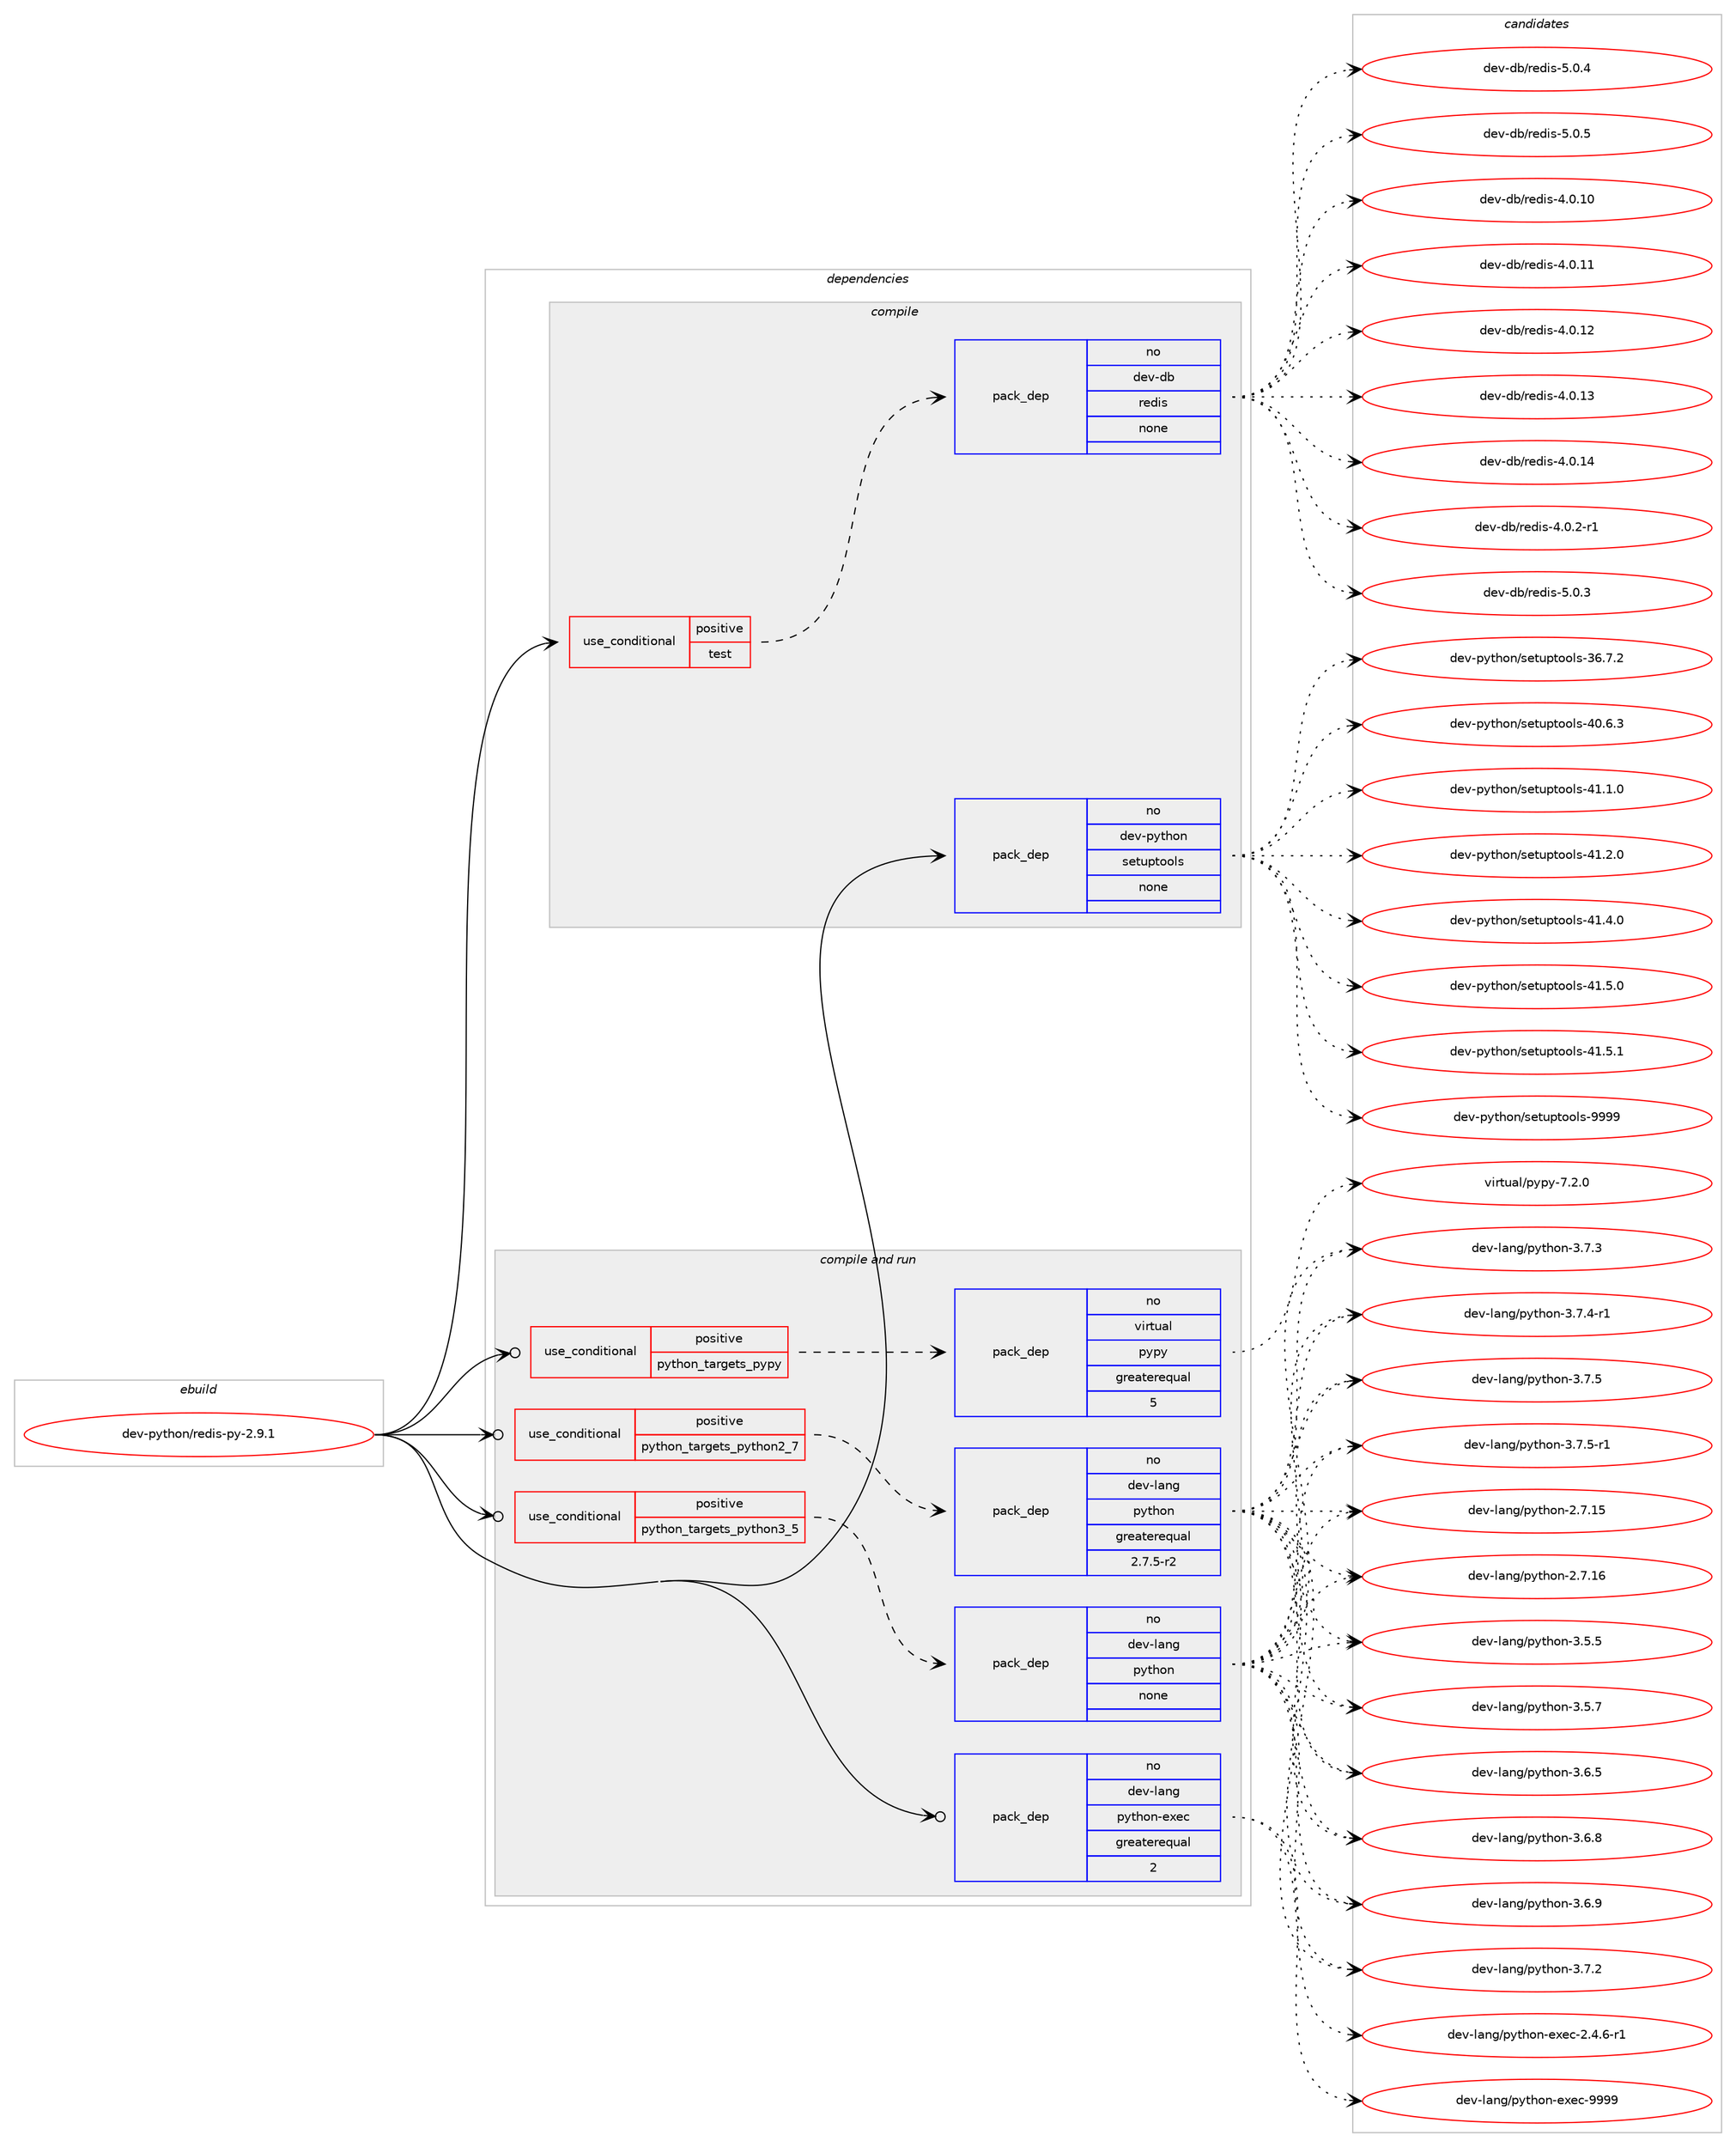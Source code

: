 digraph prolog {

# *************
# Graph options
# *************

newrank=true;
concentrate=true;
compound=true;
graph [rankdir=LR,fontname=Helvetica,fontsize=10,ranksep=1.5];#, ranksep=2.5, nodesep=0.2];
edge  [arrowhead=vee];
node  [fontname=Helvetica,fontsize=10];

# **********
# The ebuild
# **********

subgraph cluster_leftcol {
color=gray;
rank=same;
label=<<i>ebuild</i>>;
id [label="dev-python/redis-py-2.9.1", color=red, width=4, href="../dev-python/redis-py-2.9.1.svg"];
}

# ****************
# The dependencies
# ****************

subgraph cluster_midcol {
color=gray;
label=<<i>dependencies</i>>;
subgraph cluster_compile {
fillcolor="#eeeeee";
style=filled;
label=<<i>compile</i>>;
subgraph cond148478 {
dependency634714 [label=<<TABLE BORDER="0" CELLBORDER="1" CELLSPACING="0" CELLPADDING="4"><TR><TD ROWSPAN="3" CELLPADDING="10">use_conditional</TD></TR><TR><TD>positive</TD></TR><TR><TD>test</TD></TR></TABLE>>, shape=none, color=red];
subgraph pack474357 {
dependency634715 [label=<<TABLE BORDER="0" CELLBORDER="1" CELLSPACING="0" CELLPADDING="4" WIDTH="220"><TR><TD ROWSPAN="6" CELLPADDING="30">pack_dep</TD></TR><TR><TD WIDTH="110">no</TD></TR><TR><TD>dev-db</TD></TR><TR><TD>redis</TD></TR><TR><TD>none</TD></TR><TR><TD></TD></TR></TABLE>>, shape=none, color=blue];
}
dependency634714:e -> dependency634715:w [weight=20,style="dashed",arrowhead="vee"];
}
id:e -> dependency634714:w [weight=20,style="solid",arrowhead="vee"];
subgraph pack474358 {
dependency634716 [label=<<TABLE BORDER="0" CELLBORDER="1" CELLSPACING="0" CELLPADDING="4" WIDTH="220"><TR><TD ROWSPAN="6" CELLPADDING="30">pack_dep</TD></TR><TR><TD WIDTH="110">no</TD></TR><TR><TD>dev-python</TD></TR><TR><TD>setuptools</TD></TR><TR><TD>none</TD></TR><TR><TD></TD></TR></TABLE>>, shape=none, color=blue];
}
id:e -> dependency634716:w [weight=20,style="solid",arrowhead="vee"];
}
subgraph cluster_compileandrun {
fillcolor="#eeeeee";
style=filled;
label=<<i>compile and run</i>>;
subgraph cond148479 {
dependency634717 [label=<<TABLE BORDER="0" CELLBORDER="1" CELLSPACING="0" CELLPADDING="4"><TR><TD ROWSPAN="3" CELLPADDING="10">use_conditional</TD></TR><TR><TD>positive</TD></TR><TR><TD>python_targets_pypy</TD></TR></TABLE>>, shape=none, color=red];
subgraph pack474359 {
dependency634718 [label=<<TABLE BORDER="0" CELLBORDER="1" CELLSPACING="0" CELLPADDING="4" WIDTH="220"><TR><TD ROWSPAN="6" CELLPADDING="30">pack_dep</TD></TR><TR><TD WIDTH="110">no</TD></TR><TR><TD>virtual</TD></TR><TR><TD>pypy</TD></TR><TR><TD>greaterequal</TD></TR><TR><TD>5</TD></TR></TABLE>>, shape=none, color=blue];
}
dependency634717:e -> dependency634718:w [weight=20,style="dashed",arrowhead="vee"];
}
id:e -> dependency634717:w [weight=20,style="solid",arrowhead="odotvee"];
subgraph cond148480 {
dependency634719 [label=<<TABLE BORDER="0" CELLBORDER="1" CELLSPACING="0" CELLPADDING="4"><TR><TD ROWSPAN="3" CELLPADDING="10">use_conditional</TD></TR><TR><TD>positive</TD></TR><TR><TD>python_targets_python2_7</TD></TR></TABLE>>, shape=none, color=red];
subgraph pack474360 {
dependency634720 [label=<<TABLE BORDER="0" CELLBORDER="1" CELLSPACING="0" CELLPADDING="4" WIDTH="220"><TR><TD ROWSPAN="6" CELLPADDING="30">pack_dep</TD></TR><TR><TD WIDTH="110">no</TD></TR><TR><TD>dev-lang</TD></TR><TR><TD>python</TD></TR><TR><TD>greaterequal</TD></TR><TR><TD>2.7.5-r2</TD></TR></TABLE>>, shape=none, color=blue];
}
dependency634719:e -> dependency634720:w [weight=20,style="dashed",arrowhead="vee"];
}
id:e -> dependency634719:w [weight=20,style="solid",arrowhead="odotvee"];
subgraph cond148481 {
dependency634721 [label=<<TABLE BORDER="0" CELLBORDER="1" CELLSPACING="0" CELLPADDING="4"><TR><TD ROWSPAN="3" CELLPADDING="10">use_conditional</TD></TR><TR><TD>positive</TD></TR><TR><TD>python_targets_python3_5</TD></TR></TABLE>>, shape=none, color=red];
subgraph pack474361 {
dependency634722 [label=<<TABLE BORDER="0" CELLBORDER="1" CELLSPACING="0" CELLPADDING="4" WIDTH="220"><TR><TD ROWSPAN="6" CELLPADDING="30">pack_dep</TD></TR><TR><TD WIDTH="110">no</TD></TR><TR><TD>dev-lang</TD></TR><TR><TD>python</TD></TR><TR><TD>none</TD></TR><TR><TD></TD></TR></TABLE>>, shape=none, color=blue];
}
dependency634721:e -> dependency634722:w [weight=20,style="dashed",arrowhead="vee"];
}
id:e -> dependency634721:w [weight=20,style="solid",arrowhead="odotvee"];
subgraph pack474362 {
dependency634723 [label=<<TABLE BORDER="0" CELLBORDER="1" CELLSPACING="0" CELLPADDING="4" WIDTH="220"><TR><TD ROWSPAN="6" CELLPADDING="30">pack_dep</TD></TR><TR><TD WIDTH="110">no</TD></TR><TR><TD>dev-lang</TD></TR><TR><TD>python-exec</TD></TR><TR><TD>greaterequal</TD></TR><TR><TD>2</TD></TR></TABLE>>, shape=none, color=blue];
}
id:e -> dependency634723:w [weight=20,style="solid",arrowhead="odotvee"];
}
subgraph cluster_run {
fillcolor="#eeeeee";
style=filled;
label=<<i>run</i>>;
}
}

# **************
# The candidates
# **************

subgraph cluster_choices {
rank=same;
color=gray;
label=<<i>candidates</i>>;

subgraph choice474357 {
color=black;
nodesep=1;
choice10010111845100984711410110010511545524648464948 [label="dev-db/redis-4.0.10", color=red, width=4,href="../dev-db/redis-4.0.10.svg"];
choice10010111845100984711410110010511545524648464949 [label="dev-db/redis-4.0.11", color=red, width=4,href="../dev-db/redis-4.0.11.svg"];
choice10010111845100984711410110010511545524648464950 [label="dev-db/redis-4.0.12", color=red, width=4,href="../dev-db/redis-4.0.12.svg"];
choice10010111845100984711410110010511545524648464951 [label="dev-db/redis-4.0.13", color=red, width=4,href="../dev-db/redis-4.0.13.svg"];
choice10010111845100984711410110010511545524648464952 [label="dev-db/redis-4.0.14", color=red, width=4,href="../dev-db/redis-4.0.14.svg"];
choice1001011184510098471141011001051154552464846504511449 [label="dev-db/redis-4.0.2-r1", color=red, width=4,href="../dev-db/redis-4.0.2-r1.svg"];
choice100101118451009847114101100105115455346484651 [label="dev-db/redis-5.0.3", color=red, width=4,href="../dev-db/redis-5.0.3.svg"];
choice100101118451009847114101100105115455346484652 [label="dev-db/redis-5.0.4", color=red, width=4,href="../dev-db/redis-5.0.4.svg"];
choice100101118451009847114101100105115455346484653 [label="dev-db/redis-5.0.5", color=red, width=4,href="../dev-db/redis-5.0.5.svg"];
dependency634715:e -> choice10010111845100984711410110010511545524648464948:w [style=dotted,weight="100"];
dependency634715:e -> choice10010111845100984711410110010511545524648464949:w [style=dotted,weight="100"];
dependency634715:e -> choice10010111845100984711410110010511545524648464950:w [style=dotted,weight="100"];
dependency634715:e -> choice10010111845100984711410110010511545524648464951:w [style=dotted,weight="100"];
dependency634715:e -> choice10010111845100984711410110010511545524648464952:w [style=dotted,weight="100"];
dependency634715:e -> choice1001011184510098471141011001051154552464846504511449:w [style=dotted,weight="100"];
dependency634715:e -> choice100101118451009847114101100105115455346484651:w [style=dotted,weight="100"];
dependency634715:e -> choice100101118451009847114101100105115455346484652:w [style=dotted,weight="100"];
dependency634715:e -> choice100101118451009847114101100105115455346484653:w [style=dotted,weight="100"];
}
subgraph choice474358 {
color=black;
nodesep=1;
choice100101118451121211161041111104711510111611711211611111110811545515446554650 [label="dev-python/setuptools-36.7.2", color=red, width=4,href="../dev-python/setuptools-36.7.2.svg"];
choice100101118451121211161041111104711510111611711211611111110811545524846544651 [label="dev-python/setuptools-40.6.3", color=red, width=4,href="../dev-python/setuptools-40.6.3.svg"];
choice100101118451121211161041111104711510111611711211611111110811545524946494648 [label="dev-python/setuptools-41.1.0", color=red, width=4,href="../dev-python/setuptools-41.1.0.svg"];
choice100101118451121211161041111104711510111611711211611111110811545524946504648 [label="dev-python/setuptools-41.2.0", color=red, width=4,href="../dev-python/setuptools-41.2.0.svg"];
choice100101118451121211161041111104711510111611711211611111110811545524946524648 [label="dev-python/setuptools-41.4.0", color=red, width=4,href="../dev-python/setuptools-41.4.0.svg"];
choice100101118451121211161041111104711510111611711211611111110811545524946534648 [label="dev-python/setuptools-41.5.0", color=red, width=4,href="../dev-python/setuptools-41.5.0.svg"];
choice100101118451121211161041111104711510111611711211611111110811545524946534649 [label="dev-python/setuptools-41.5.1", color=red, width=4,href="../dev-python/setuptools-41.5.1.svg"];
choice10010111845112121116104111110471151011161171121161111111081154557575757 [label="dev-python/setuptools-9999", color=red, width=4,href="../dev-python/setuptools-9999.svg"];
dependency634716:e -> choice100101118451121211161041111104711510111611711211611111110811545515446554650:w [style=dotted,weight="100"];
dependency634716:e -> choice100101118451121211161041111104711510111611711211611111110811545524846544651:w [style=dotted,weight="100"];
dependency634716:e -> choice100101118451121211161041111104711510111611711211611111110811545524946494648:w [style=dotted,weight="100"];
dependency634716:e -> choice100101118451121211161041111104711510111611711211611111110811545524946504648:w [style=dotted,weight="100"];
dependency634716:e -> choice100101118451121211161041111104711510111611711211611111110811545524946524648:w [style=dotted,weight="100"];
dependency634716:e -> choice100101118451121211161041111104711510111611711211611111110811545524946534648:w [style=dotted,weight="100"];
dependency634716:e -> choice100101118451121211161041111104711510111611711211611111110811545524946534649:w [style=dotted,weight="100"];
dependency634716:e -> choice10010111845112121116104111110471151011161171121161111111081154557575757:w [style=dotted,weight="100"];
}
subgraph choice474359 {
color=black;
nodesep=1;
choice1181051141161179710847112121112121455546504648 [label="virtual/pypy-7.2.0", color=red, width=4,href="../virtual/pypy-7.2.0.svg"];
dependency634718:e -> choice1181051141161179710847112121112121455546504648:w [style=dotted,weight="100"];
}
subgraph choice474360 {
color=black;
nodesep=1;
choice10010111845108971101034711212111610411111045504655464953 [label="dev-lang/python-2.7.15", color=red, width=4,href="../dev-lang/python-2.7.15.svg"];
choice10010111845108971101034711212111610411111045504655464954 [label="dev-lang/python-2.7.16", color=red, width=4,href="../dev-lang/python-2.7.16.svg"];
choice100101118451089711010347112121116104111110455146534653 [label="dev-lang/python-3.5.5", color=red, width=4,href="../dev-lang/python-3.5.5.svg"];
choice100101118451089711010347112121116104111110455146534655 [label="dev-lang/python-3.5.7", color=red, width=4,href="../dev-lang/python-3.5.7.svg"];
choice100101118451089711010347112121116104111110455146544653 [label="dev-lang/python-3.6.5", color=red, width=4,href="../dev-lang/python-3.6.5.svg"];
choice100101118451089711010347112121116104111110455146544656 [label="dev-lang/python-3.6.8", color=red, width=4,href="../dev-lang/python-3.6.8.svg"];
choice100101118451089711010347112121116104111110455146544657 [label="dev-lang/python-3.6.9", color=red, width=4,href="../dev-lang/python-3.6.9.svg"];
choice100101118451089711010347112121116104111110455146554650 [label="dev-lang/python-3.7.2", color=red, width=4,href="../dev-lang/python-3.7.2.svg"];
choice100101118451089711010347112121116104111110455146554651 [label="dev-lang/python-3.7.3", color=red, width=4,href="../dev-lang/python-3.7.3.svg"];
choice1001011184510897110103471121211161041111104551465546524511449 [label="dev-lang/python-3.7.4-r1", color=red, width=4,href="../dev-lang/python-3.7.4-r1.svg"];
choice100101118451089711010347112121116104111110455146554653 [label="dev-lang/python-3.7.5", color=red, width=4,href="../dev-lang/python-3.7.5.svg"];
choice1001011184510897110103471121211161041111104551465546534511449 [label="dev-lang/python-3.7.5-r1", color=red, width=4,href="../dev-lang/python-3.7.5-r1.svg"];
dependency634720:e -> choice10010111845108971101034711212111610411111045504655464953:w [style=dotted,weight="100"];
dependency634720:e -> choice10010111845108971101034711212111610411111045504655464954:w [style=dotted,weight="100"];
dependency634720:e -> choice100101118451089711010347112121116104111110455146534653:w [style=dotted,weight="100"];
dependency634720:e -> choice100101118451089711010347112121116104111110455146534655:w [style=dotted,weight="100"];
dependency634720:e -> choice100101118451089711010347112121116104111110455146544653:w [style=dotted,weight="100"];
dependency634720:e -> choice100101118451089711010347112121116104111110455146544656:w [style=dotted,weight="100"];
dependency634720:e -> choice100101118451089711010347112121116104111110455146544657:w [style=dotted,weight="100"];
dependency634720:e -> choice100101118451089711010347112121116104111110455146554650:w [style=dotted,weight="100"];
dependency634720:e -> choice100101118451089711010347112121116104111110455146554651:w [style=dotted,weight="100"];
dependency634720:e -> choice1001011184510897110103471121211161041111104551465546524511449:w [style=dotted,weight="100"];
dependency634720:e -> choice100101118451089711010347112121116104111110455146554653:w [style=dotted,weight="100"];
dependency634720:e -> choice1001011184510897110103471121211161041111104551465546534511449:w [style=dotted,weight="100"];
}
subgraph choice474361 {
color=black;
nodesep=1;
choice10010111845108971101034711212111610411111045504655464953 [label="dev-lang/python-2.7.15", color=red, width=4,href="../dev-lang/python-2.7.15.svg"];
choice10010111845108971101034711212111610411111045504655464954 [label="dev-lang/python-2.7.16", color=red, width=4,href="../dev-lang/python-2.7.16.svg"];
choice100101118451089711010347112121116104111110455146534653 [label="dev-lang/python-3.5.5", color=red, width=4,href="../dev-lang/python-3.5.5.svg"];
choice100101118451089711010347112121116104111110455146534655 [label="dev-lang/python-3.5.7", color=red, width=4,href="../dev-lang/python-3.5.7.svg"];
choice100101118451089711010347112121116104111110455146544653 [label="dev-lang/python-3.6.5", color=red, width=4,href="../dev-lang/python-3.6.5.svg"];
choice100101118451089711010347112121116104111110455146544656 [label="dev-lang/python-3.6.8", color=red, width=4,href="../dev-lang/python-3.6.8.svg"];
choice100101118451089711010347112121116104111110455146544657 [label="dev-lang/python-3.6.9", color=red, width=4,href="../dev-lang/python-3.6.9.svg"];
choice100101118451089711010347112121116104111110455146554650 [label="dev-lang/python-3.7.2", color=red, width=4,href="../dev-lang/python-3.7.2.svg"];
choice100101118451089711010347112121116104111110455146554651 [label="dev-lang/python-3.7.3", color=red, width=4,href="../dev-lang/python-3.7.3.svg"];
choice1001011184510897110103471121211161041111104551465546524511449 [label="dev-lang/python-3.7.4-r1", color=red, width=4,href="../dev-lang/python-3.7.4-r1.svg"];
choice100101118451089711010347112121116104111110455146554653 [label="dev-lang/python-3.7.5", color=red, width=4,href="../dev-lang/python-3.7.5.svg"];
choice1001011184510897110103471121211161041111104551465546534511449 [label="dev-lang/python-3.7.5-r1", color=red, width=4,href="../dev-lang/python-3.7.5-r1.svg"];
dependency634722:e -> choice10010111845108971101034711212111610411111045504655464953:w [style=dotted,weight="100"];
dependency634722:e -> choice10010111845108971101034711212111610411111045504655464954:w [style=dotted,weight="100"];
dependency634722:e -> choice100101118451089711010347112121116104111110455146534653:w [style=dotted,weight="100"];
dependency634722:e -> choice100101118451089711010347112121116104111110455146534655:w [style=dotted,weight="100"];
dependency634722:e -> choice100101118451089711010347112121116104111110455146544653:w [style=dotted,weight="100"];
dependency634722:e -> choice100101118451089711010347112121116104111110455146544656:w [style=dotted,weight="100"];
dependency634722:e -> choice100101118451089711010347112121116104111110455146544657:w [style=dotted,weight="100"];
dependency634722:e -> choice100101118451089711010347112121116104111110455146554650:w [style=dotted,weight="100"];
dependency634722:e -> choice100101118451089711010347112121116104111110455146554651:w [style=dotted,weight="100"];
dependency634722:e -> choice1001011184510897110103471121211161041111104551465546524511449:w [style=dotted,weight="100"];
dependency634722:e -> choice100101118451089711010347112121116104111110455146554653:w [style=dotted,weight="100"];
dependency634722:e -> choice1001011184510897110103471121211161041111104551465546534511449:w [style=dotted,weight="100"];
}
subgraph choice474362 {
color=black;
nodesep=1;
choice10010111845108971101034711212111610411111045101120101994550465246544511449 [label="dev-lang/python-exec-2.4.6-r1", color=red, width=4,href="../dev-lang/python-exec-2.4.6-r1.svg"];
choice10010111845108971101034711212111610411111045101120101994557575757 [label="dev-lang/python-exec-9999", color=red, width=4,href="../dev-lang/python-exec-9999.svg"];
dependency634723:e -> choice10010111845108971101034711212111610411111045101120101994550465246544511449:w [style=dotted,weight="100"];
dependency634723:e -> choice10010111845108971101034711212111610411111045101120101994557575757:w [style=dotted,weight="100"];
}
}

}
